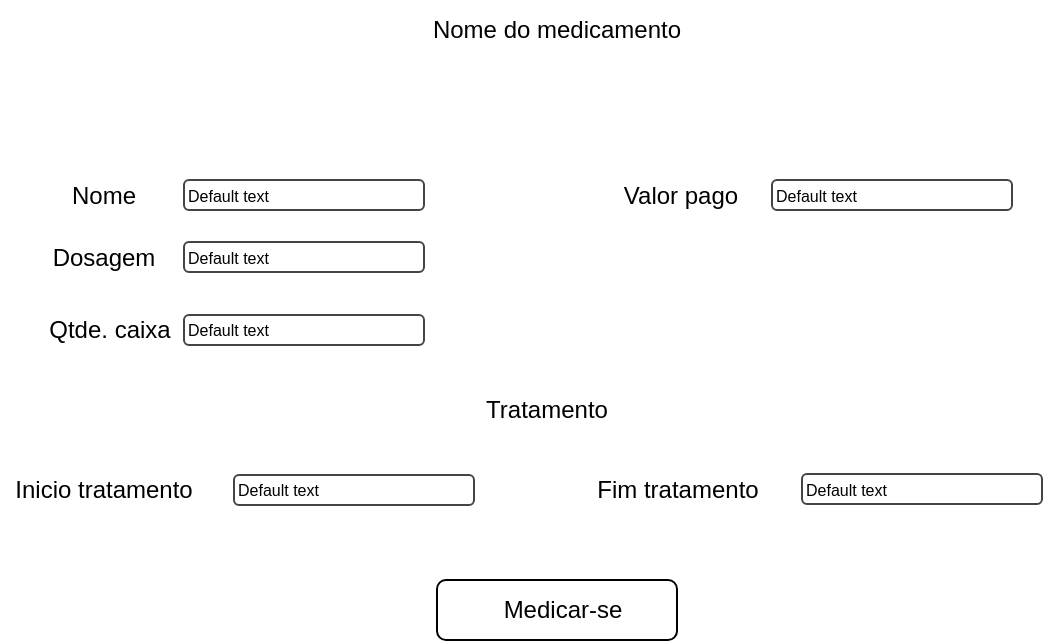 <mxfile version="16.6.4" type="device"><diagram id="HTqQzpvkffUzCoVOXQMU" name="Page-1"><mxGraphModel dx="1422" dy="833" grid="1" gridSize="10" guides="1" tooltips="1" connect="1" arrows="1" fold="1" page="1" pageScale="1" pageWidth="827" pageHeight="1169" math="0" shadow="0"><root><mxCell id="0"/><mxCell id="1" parent="0"/><mxCell id="lWGL8-7VoTcRqMNZBu7j-2" value="Default text" style="strokeWidth=1;html=1;shadow=0;dashed=0;shape=mxgraph.ios.iTextInput;strokeColor=#444444;buttonText=;fontSize=8;whiteSpace=wrap;align=left;" vertex="1" parent="1"><mxGeometry x="232" y="120" width="120" height="15" as="geometry"/></mxCell><mxCell id="lWGL8-7VoTcRqMNZBu7j-3" value="Default text" style="strokeWidth=1;html=1;shadow=0;dashed=0;shape=mxgraph.ios.iTextInput;strokeColor=#444444;buttonText=;fontSize=8;whiteSpace=wrap;align=left;" vertex="1" parent="1"><mxGeometry x="232" y="151" width="120" height="15" as="geometry"/></mxCell><mxCell id="lWGL8-7VoTcRqMNZBu7j-4" value="Default text" style="strokeWidth=1;html=1;shadow=0;dashed=0;shape=mxgraph.ios.iTextInput;strokeColor=#444444;buttonText=;fontSize=8;whiteSpace=wrap;align=left;" vertex="1" parent="1"><mxGeometry x="232" y="187.5" width="120" height="15" as="geometry"/></mxCell><mxCell id="lWGL8-7VoTcRqMNZBu7j-6" value="Nome do medicamento" style="text;html=1;strokeColor=none;fillColor=none;align=center;verticalAlign=middle;whiteSpace=wrap;rounded=0;" vertex="1" parent="1"><mxGeometry x="342" y="30" width="153" height="30" as="geometry"/></mxCell><mxCell id="lWGL8-7VoTcRqMNZBu7j-7" value="Nome" style="text;html=1;strokeColor=none;fillColor=none;align=center;verticalAlign=middle;whiteSpace=wrap;rounded=0;" vertex="1" parent="1"><mxGeometry x="162" y="113" width="60" height="30" as="geometry"/></mxCell><mxCell id="lWGL8-7VoTcRqMNZBu7j-8" value="Dosagem" style="text;html=1;strokeColor=none;fillColor=none;align=center;verticalAlign=middle;whiteSpace=wrap;rounded=0;" vertex="1" parent="1"><mxGeometry x="162" y="143.5" width="60" height="30" as="geometry"/></mxCell><mxCell id="lWGL8-7VoTcRqMNZBu7j-9" value="Qtde. caixa" style="text;html=1;strokeColor=none;fillColor=none;align=center;verticalAlign=middle;whiteSpace=wrap;rounded=0;" vertex="1" parent="1"><mxGeometry x="160" y="180" width="70" height="30" as="geometry"/></mxCell><mxCell id="lWGL8-7VoTcRqMNZBu7j-11" value="Default text" style="strokeWidth=1;html=1;shadow=0;dashed=0;shape=mxgraph.ios.iTextInput;strokeColor=#444444;buttonText=;fontSize=8;whiteSpace=wrap;align=left;" vertex="1" parent="1"><mxGeometry x="257" y="267.5" width="120" height="15" as="geometry"/></mxCell><mxCell id="lWGL8-7VoTcRqMNZBu7j-12" value="Inicio tratamento" style="text;html=1;strokeColor=none;fillColor=none;align=center;verticalAlign=middle;whiteSpace=wrap;rounded=0;" vertex="1" parent="1"><mxGeometry x="140" y="260" width="104" height="30" as="geometry"/></mxCell><mxCell id="lWGL8-7VoTcRqMNZBu7j-13" value="Default text" style="strokeWidth=1;html=1;shadow=0;dashed=0;shape=mxgraph.ios.iTextInput;strokeColor=#444444;buttonText=;fontSize=8;whiteSpace=wrap;align=left;" vertex="1" parent="1"><mxGeometry x="541" y="267" width="120" height="15" as="geometry"/></mxCell><mxCell id="lWGL8-7VoTcRqMNZBu7j-14" value="Fim tratamento" style="text;html=1;strokeColor=none;fillColor=none;align=center;verticalAlign=middle;whiteSpace=wrap;rounded=0;" vertex="1" parent="1"><mxGeometry x="427" y="260" width="104" height="30" as="geometry"/></mxCell><mxCell id="lWGL8-7VoTcRqMNZBu7j-15" value="Default text" style="strokeWidth=1;html=1;shadow=0;dashed=0;shape=mxgraph.ios.iTextInput;strokeColor=#444444;buttonText=;fontSize=8;whiteSpace=wrap;align=left;" vertex="1" parent="1"><mxGeometry x="526" y="120" width="120" height="15" as="geometry"/></mxCell><mxCell id="lWGL8-7VoTcRqMNZBu7j-16" value="Valor pago" style="text;html=1;strokeColor=none;fillColor=none;align=center;verticalAlign=middle;whiteSpace=wrap;rounded=0;" vertex="1" parent="1"><mxGeometry x="445" y="113" width="71" height="30" as="geometry"/></mxCell><mxCell id="lWGL8-7VoTcRqMNZBu7j-17" value="" style="rounded=1;whiteSpace=wrap;html=1;" vertex="1" parent="1"><mxGeometry x="358.5" y="320" width="120" height="30" as="geometry"/></mxCell><mxCell id="lWGL8-7VoTcRqMNZBu7j-18" value="Medicar-se" style="text;html=1;strokeColor=none;fillColor=none;align=center;verticalAlign=middle;whiteSpace=wrap;rounded=0;" vertex="1" parent="1"><mxGeometry x="386.5" y="320" width="68.5" height="30" as="geometry"/></mxCell><mxCell id="lWGL8-7VoTcRqMNZBu7j-19" value="Tratamento" style="text;html=1;strokeColor=none;fillColor=none;align=center;verticalAlign=middle;whiteSpace=wrap;rounded=0;" vertex="1" parent="1"><mxGeometry x="337" y="220" width="153" height="30" as="geometry"/></mxCell></root></mxGraphModel></diagram></mxfile>